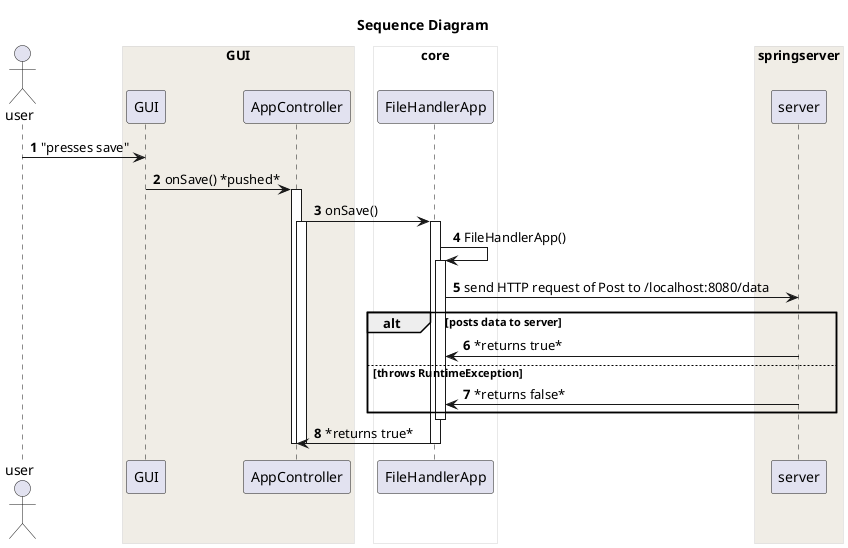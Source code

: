 @startuml
title Sequence Diagram

skinparam Sequence {
BoxBorderColor #d1d1d1
}

autonumber

Actor user
box "GUI" #f0ede6
user -> GUI : "presses save"

GUI -> AppController : onSave() *pushed*
activate AppController
end box

box "core" #ffffff
AppController -> FileHandlerApp : onSave()
activate AppController
activate FileHandlerApp
FileHandlerApp -> FileHandlerApp : FileHandlerApp()
activate FileHandlerApp
end box

box "springserver" #f0ede6
FileHandlerApp -> server : send HTTP request of Post to /localhost:8080/data 
alt posts data to server
server -> FileHandlerApp : *returns true*
else throws RuntimeException
server -> FileHandlerApp : *returns false*
end
deactivate FileHandlerApp
end box

FileHandlerApp -> AppController : *returns true*
deactivate FileHandlerApp
deactivate AppController
deactivate AppController
@enduml
